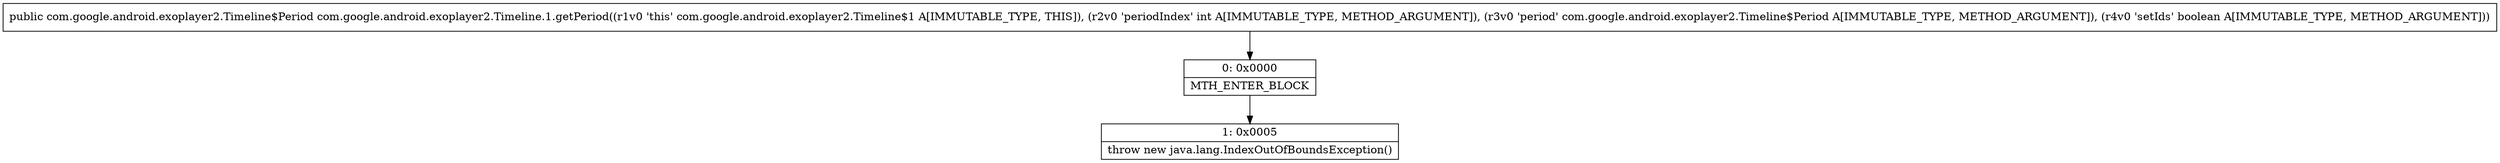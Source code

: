 digraph "CFG forcom.google.android.exoplayer2.Timeline.1.getPeriod(ILcom\/google\/android\/exoplayer2\/Timeline$Period;Z)Lcom\/google\/android\/exoplayer2\/Timeline$Period;" {
Node_0 [shape=record,label="{0\:\ 0x0000|MTH_ENTER_BLOCK\l}"];
Node_1 [shape=record,label="{1\:\ 0x0005|throw new java.lang.IndexOutOfBoundsException()\l}"];
MethodNode[shape=record,label="{public com.google.android.exoplayer2.Timeline$Period com.google.android.exoplayer2.Timeline.1.getPeriod((r1v0 'this' com.google.android.exoplayer2.Timeline$1 A[IMMUTABLE_TYPE, THIS]), (r2v0 'periodIndex' int A[IMMUTABLE_TYPE, METHOD_ARGUMENT]), (r3v0 'period' com.google.android.exoplayer2.Timeline$Period A[IMMUTABLE_TYPE, METHOD_ARGUMENT]), (r4v0 'setIds' boolean A[IMMUTABLE_TYPE, METHOD_ARGUMENT])) }"];
MethodNode -> Node_0;
Node_0 -> Node_1;
}

